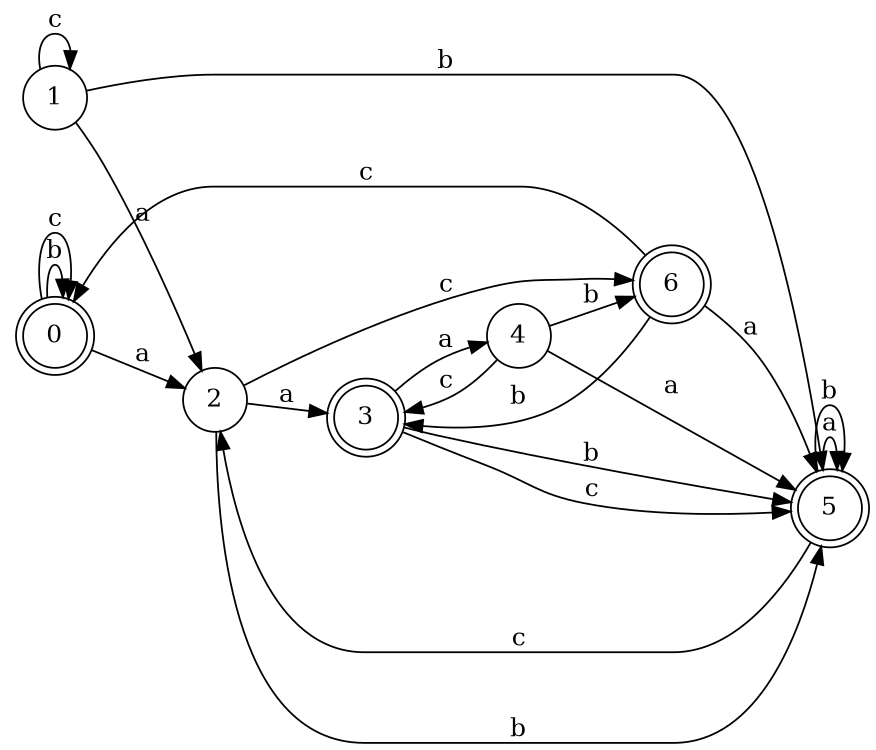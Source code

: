digraph n6_6 {
__start0 [label="" shape="none"];

rankdir=LR;
size="8,5";

s0 [style="rounded,filled", color="black", fillcolor="white" shape="doublecircle", label="0"];
s1 [style="filled", color="black", fillcolor="white" shape="circle", label="1"];
s2 [style="filled", color="black", fillcolor="white" shape="circle", label="2"];
s3 [style="rounded,filled", color="black", fillcolor="white" shape="doublecircle", label="3"];
s4 [style="filled", color="black", fillcolor="white" shape="circle", label="4"];
s5 [style="rounded,filled", color="black", fillcolor="white" shape="doublecircle", label="5"];
s6 [style="rounded,filled", color="black", fillcolor="white" shape="doublecircle", label="6"];
s0 -> s2 [label="a"];
s0 -> s0 [label="b"];
s0 -> s0 [label="c"];
s1 -> s2 [label="a"];
s1 -> s5 [label="b"];
s1 -> s1 [label="c"];
s2 -> s3 [label="a"];
s2 -> s5 [label="b"];
s2 -> s6 [label="c"];
s3 -> s4 [label="a"];
s3 -> s5 [label="b"];
s3 -> s5 [label="c"];
s4 -> s5 [label="a"];
s4 -> s6 [label="b"];
s4 -> s3 [label="c"];
s5 -> s5 [label="a"];
s5 -> s5 [label="b"];
s5 -> s2 [label="c"];
s6 -> s5 [label="a"];
s6 -> s3 [label="b"];
s6 -> s0 [label="c"];

}